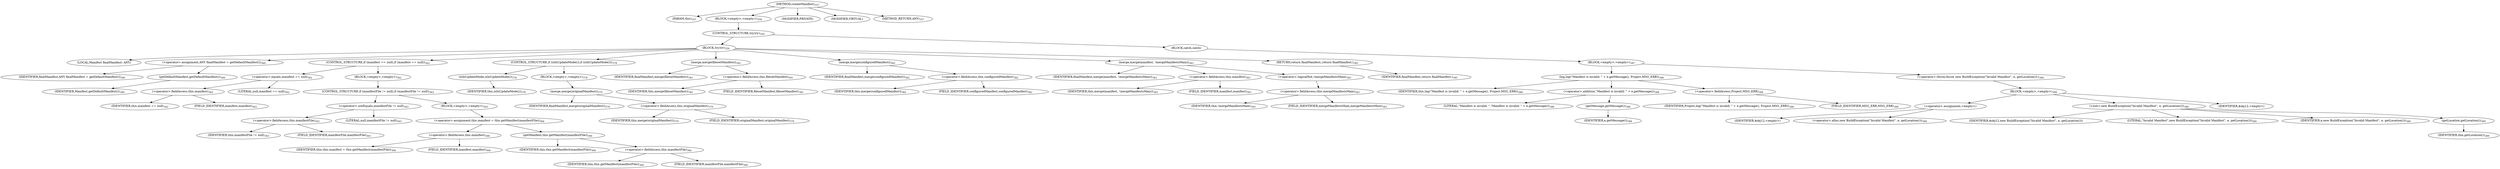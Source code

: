 digraph "createManifest" {  
"586" [label = <(METHOD,createManifest)<SUB>357</SUB>> ]
"37" [label = <(PARAM,this)<SUB>357</SUB>> ]
"587" [label = <(BLOCK,&lt;empty&gt;,&lt;empty&gt;)<SUB>358</SUB>> ]
"588" [label = <(CONTROL_STRUCTURE,try,try)<SUB>359</SUB>> ]
"589" [label = <(BLOCK,try,try)<SUB>359</SUB>> ]
"590" [label = <(LOCAL,Manifest finalManifest: ANY)> ]
"591" [label = <(&lt;operator&gt;.assignment,ANY finalManifest = getDefaultManifest())<SUB>360</SUB>> ]
"592" [label = <(IDENTIFIER,finalManifest,ANY finalManifest = getDefaultManifest())<SUB>360</SUB>> ]
"593" [label = <(getDefaultManifest,getDefaultManifest())<SUB>360</SUB>> ]
"594" [label = <(IDENTIFIER,Manifest,getDefaultManifest())<SUB>360</SUB>> ]
"595" [label = <(CONTROL_STRUCTURE,if (manifest == null),if (manifest == null))<SUB>362</SUB>> ]
"596" [label = <(&lt;operator&gt;.equals,manifest == null)<SUB>362</SUB>> ]
"597" [label = <(&lt;operator&gt;.fieldAccess,this.manifest)<SUB>362</SUB>> ]
"598" [label = <(IDENTIFIER,this,manifest == null)<SUB>362</SUB>> ]
"599" [label = <(FIELD_IDENTIFIER,manifest,manifest)<SUB>362</SUB>> ]
"600" [label = <(LITERAL,null,manifest == null)<SUB>362</SUB>> ]
"601" [label = <(BLOCK,&lt;empty&gt;,&lt;empty&gt;)<SUB>362</SUB>> ]
"602" [label = <(CONTROL_STRUCTURE,if (manifestFile != null),if (manifestFile != null))<SUB>363</SUB>> ]
"603" [label = <(&lt;operator&gt;.notEquals,manifestFile != null)<SUB>363</SUB>> ]
"604" [label = <(&lt;operator&gt;.fieldAccess,this.manifestFile)<SUB>363</SUB>> ]
"605" [label = <(IDENTIFIER,this,manifestFile != null)<SUB>363</SUB>> ]
"606" [label = <(FIELD_IDENTIFIER,manifestFile,manifestFile)<SUB>363</SUB>> ]
"607" [label = <(LITERAL,null,manifestFile != null)<SUB>363</SUB>> ]
"608" [label = <(BLOCK,&lt;empty&gt;,&lt;empty&gt;)<SUB>363</SUB>> ]
"609" [label = <(&lt;operator&gt;.assignment,this.manifest = this.getManifest(manifestFile))<SUB>366</SUB>> ]
"610" [label = <(&lt;operator&gt;.fieldAccess,this.manifest)<SUB>366</SUB>> ]
"611" [label = <(IDENTIFIER,this,this.manifest = this.getManifest(manifestFile))<SUB>366</SUB>> ]
"612" [label = <(FIELD_IDENTIFIER,manifest,manifest)<SUB>366</SUB>> ]
"613" [label = <(getManifest,this.getManifest(manifestFile))<SUB>366</SUB>> ]
"36" [label = <(IDENTIFIER,this,this.getManifest(manifestFile))<SUB>366</SUB>> ]
"614" [label = <(&lt;operator&gt;.fieldAccess,this.manifestFile)<SUB>366</SUB>> ]
"615" [label = <(IDENTIFIER,this,this.getManifest(manifestFile))<SUB>366</SUB>> ]
"616" [label = <(FIELD_IDENTIFIER,manifestFile,manifestFile)<SUB>366</SUB>> ]
"617" [label = <(CONTROL_STRUCTURE,if (isInUpdateMode()),if (isInUpdateMode()))<SUB>378</SUB>> ]
"618" [label = <(isInUpdateMode,isInUpdateMode())<SUB>378</SUB>> ]
"38" [label = <(IDENTIFIER,this,isInUpdateMode())<SUB>378</SUB>> ]
"619" [label = <(BLOCK,&lt;empty&gt;,&lt;empty&gt;)<SUB>378</SUB>> ]
"620" [label = <(merge,merge(originalManifest))<SUB>379</SUB>> ]
"621" [label = <(IDENTIFIER,finalManifest,merge(originalManifest))<SUB>379</SUB>> ]
"622" [label = <(&lt;operator&gt;.fieldAccess,this.originalManifest)<SUB>379</SUB>> ]
"623" [label = <(IDENTIFIER,this,merge(originalManifest))<SUB>379</SUB>> ]
"624" [label = <(FIELD_IDENTIFIER,originalManifest,originalManifest)<SUB>379</SUB>> ]
"625" [label = <(merge,merge(filesetManifest))<SUB>381</SUB>> ]
"626" [label = <(IDENTIFIER,finalManifest,merge(filesetManifest))<SUB>381</SUB>> ]
"627" [label = <(&lt;operator&gt;.fieldAccess,this.filesetManifest)<SUB>381</SUB>> ]
"628" [label = <(IDENTIFIER,this,merge(filesetManifest))<SUB>381</SUB>> ]
"629" [label = <(FIELD_IDENTIFIER,filesetManifest,filesetManifest)<SUB>381</SUB>> ]
"630" [label = <(merge,merge(configuredManifest))<SUB>382</SUB>> ]
"631" [label = <(IDENTIFIER,finalManifest,merge(configuredManifest))<SUB>382</SUB>> ]
"632" [label = <(&lt;operator&gt;.fieldAccess,this.configuredManifest)<SUB>382</SUB>> ]
"633" [label = <(IDENTIFIER,this,merge(configuredManifest))<SUB>382</SUB>> ]
"634" [label = <(FIELD_IDENTIFIER,configuredManifest,configuredManifest)<SUB>382</SUB>> ]
"635" [label = <(merge,merge(manifest, !mergeManifestsMain))<SUB>383</SUB>> ]
"636" [label = <(IDENTIFIER,finalManifest,merge(manifest, !mergeManifestsMain))<SUB>383</SUB>> ]
"637" [label = <(&lt;operator&gt;.fieldAccess,this.manifest)<SUB>383</SUB>> ]
"638" [label = <(IDENTIFIER,this,merge(manifest, !mergeManifestsMain))<SUB>383</SUB>> ]
"639" [label = <(FIELD_IDENTIFIER,manifest,manifest)<SUB>383</SUB>> ]
"640" [label = <(&lt;operator&gt;.logicalNot,!mergeManifestsMain)<SUB>383</SUB>> ]
"641" [label = <(&lt;operator&gt;.fieldAccess,this.mergeManifestsMain)<SUB>383</SUB>> ]
"642" [label = <(IDENTIFIER,this,!mergeManifestsMain)<SUB>383</SUB>> ]
"643" [label = <(FIELD_IDENTIFIER,mergeManifestsMain,mergeManifestsMain)<SUB>383</SUB>> ]
"644" [label = <(RETURN,return finalManifest;,return finalManifest;)<SUB>385</SUB>> ]
"645" [label = <(IDENTIFIER,finalManifest,return finalManifest;)<SUB>385</SUB>> ]
"646" [label = <(BLOCK,catch,catch)> ]
"647" [label = <(BLOCK,&lt;empty&gt;,&lt;empty&gt;)<SUB>387</SUB>> ]
"648" [label = <(log,log(&quot;Manifest is invalid: &quot; + e.getMessage(), Project.MSG_ERR))<SUB>388</SUB>> ]
"39" [label = <(IDENTIFIER,this,log(&quot;Manifest is invalid: &quot; + e.getMessage(), Project.MSG_ERR))<SUB>388</SUB>> ]
"649" [label = <(&lt;operator&gt;.addition,&quot;Manifest is invalid: &quot; + e.getMessage())<SUB>388</SUB>> ]
"650" [label = <(LITERAL,&quot;Manifest is invalid: &quot;,&quot;Manifest is invalid: &quot; + e.getMessage())<SUB>388</SUB>> ]
"651" [label = <(getMessage,getMessage())<SUB>388</SUB>> ]
"652" [label = <(IDENTIFIER,e,getMessage())<SUB>388</SUB>> ]
"653" [label = <(&lt;operator&gt;.fieldAccess,Project.MSG_ERR)<SUB>388</SUB>> ]
"654" [label = <(IDENTIFIER,Project,log(&quot;Manifest is invalid: &quot; + e.getMessage(), Project.MSG_ERR))<SUB>388</SUB>> ]
"655" [label = <(FIELD_IDENTIFIER,MSG_ERR,MSG_ERR)<SUB>388</SUB>> ]
"656" [label = <(&lt;operator&gt;.throw,throw new BuildException(&quot;Invalid Manifest&quot;, e, getLocation());)<SUB>389</SUB>> ]
"657" [label = <(BLOCK,&lt;empty&gt;,&lt;empty&gt;)<SUB>389</SUB>> ]
"658" [label = <(&lt;operator&gt;.assignment,&lt;empty&gt;)> ]
"659" [label = <(IDENTIFIER,$obj12,&lt;empty&gt;)> ]
"660" [label = <(&lt;operator&gt;.alloc,new BuildException(&quot;Invalid Manifest&quot;, e, getLocation()))<SUB>389</SUB>> ]
"661" [label = <(&lt;init&gt;,new BuildException(&quot;Invalid Manifest&quot;, e, getLocation()))<SUB>389</SUB>> ]
"662" [label = <(IDENTIFIER,$obj12,new BuildException(&quot;Invalid Manifest&quot;, e, getLocation()))> ]
"663" [label = <(LITERAL,&quot;Invalid Manifest&quot;,new BuildException(&quot;Invalid Manifest&quot;, e, getLocation()))<SUB>389</SUB>> ]
"664" [label = <(IDENTIFIER,e,new BuildException(&quot;Invalid Manifest&quot;, e, getLocation()))<SUB>389</SUB>> ]
"665" [label = <(getLocation,getLocation())<SUB>389</SUB>> ]
"40" [label = <(IDENTIFIER,this,getLocation())<SUB>389</SUB>> ]
"666" [label = <(IDENTIFIER,$obj12,&lt;empty&gt;)> ]
"667" [label = <(MODIFIER,PRIVATE)> ]
"668" [label = <(MODIFIER,VIRTUAL)> ]
"669" [label = <(METHOD_RETURN,ANY)<SUB>357</SUB>> ]
  "586" -> "37" 
  "586" -> "587" 
  "586" -> "667" 
  "586" -> "668" 
  "586" -> "669" 
  "587" -> "588" 
  "588" -> "589" 
  "588" -> "646" 
  "589" -> "590" 
  "589" -> "591" 
  "589" -> "595" 
  "589" -> "617" 
  "589" -> "625" 
  "589" -> "630" 
  "589" -> "635" 
  "589" -> "644" 
  "591" -> "592" 
  "591" -> "593" 
  "593" -> "594" 
  "595" -> "596" 
  "595" -> "601" 
  "596" -> "597" 
  "596" -> "600" 
  "597" -> "598" 
  "597" -> "599" 
  "601" -> "602" 
  "602" -> "603" 
  "602" -> "608" 
  "603" -> "604" 
  "603" -> "607" 
  "604" -> "605" 
  "604" -> "606" 
  "608" -> "609" 
  "609" -> "610" 
  "609" -> "613" 
  "610" -> "611" 
  "610" -> "612" 
  "613" -> "36" 
  "613" -> "614" 
  "614" -> "615" 
  "614" -> "616" 
  "617" -> "618" 
  "617" -> "619" 
  "618" -> "38" 
  "619" -> "620" 
  "620" -> "621" 
  "620" -> "622" 
  "622" -> "623" 
  "622" -> "624" 
  "625" -> "626" 
  "625" -> "627" 
  "627" -> "628" 
  "627" -> "629" 
  "630" -> "631" 
  "630" -> "632" 
  "632" -> "633" 
  "632" -> "634" 
  "635" -> "636" 
  "635" -> "637" 
  "635" -> "640" 
  "637" -> "638" 
  "637" -> "639" 
  "640" -> "641" 
  "641" -> "642" 
  "641" -> "643" 
  "644" -> "645" 
  "646" -> "647" 
  "647" -> "648" 
  "647" -> "656" 
  "648" -> "39" 
  "648" -> "649" 
  "648" -> "653" 
  "649" -> "650" 
  "649" -> "651" 
  "651" -> "652" 
  "653" -> "654" 
  "653" -> "655" 
  "656" -> "657" 
  "657" -> "658" 
  "657" -> "661" 
  "657" -> "666" 
  "658" -> "659" 
  "658" -> "660" 
  "661" -> "662" 
  "661" -> "663" 
  "661" -> "664" 
  "661" -> "665" 
  "665" -> "40" 
}

